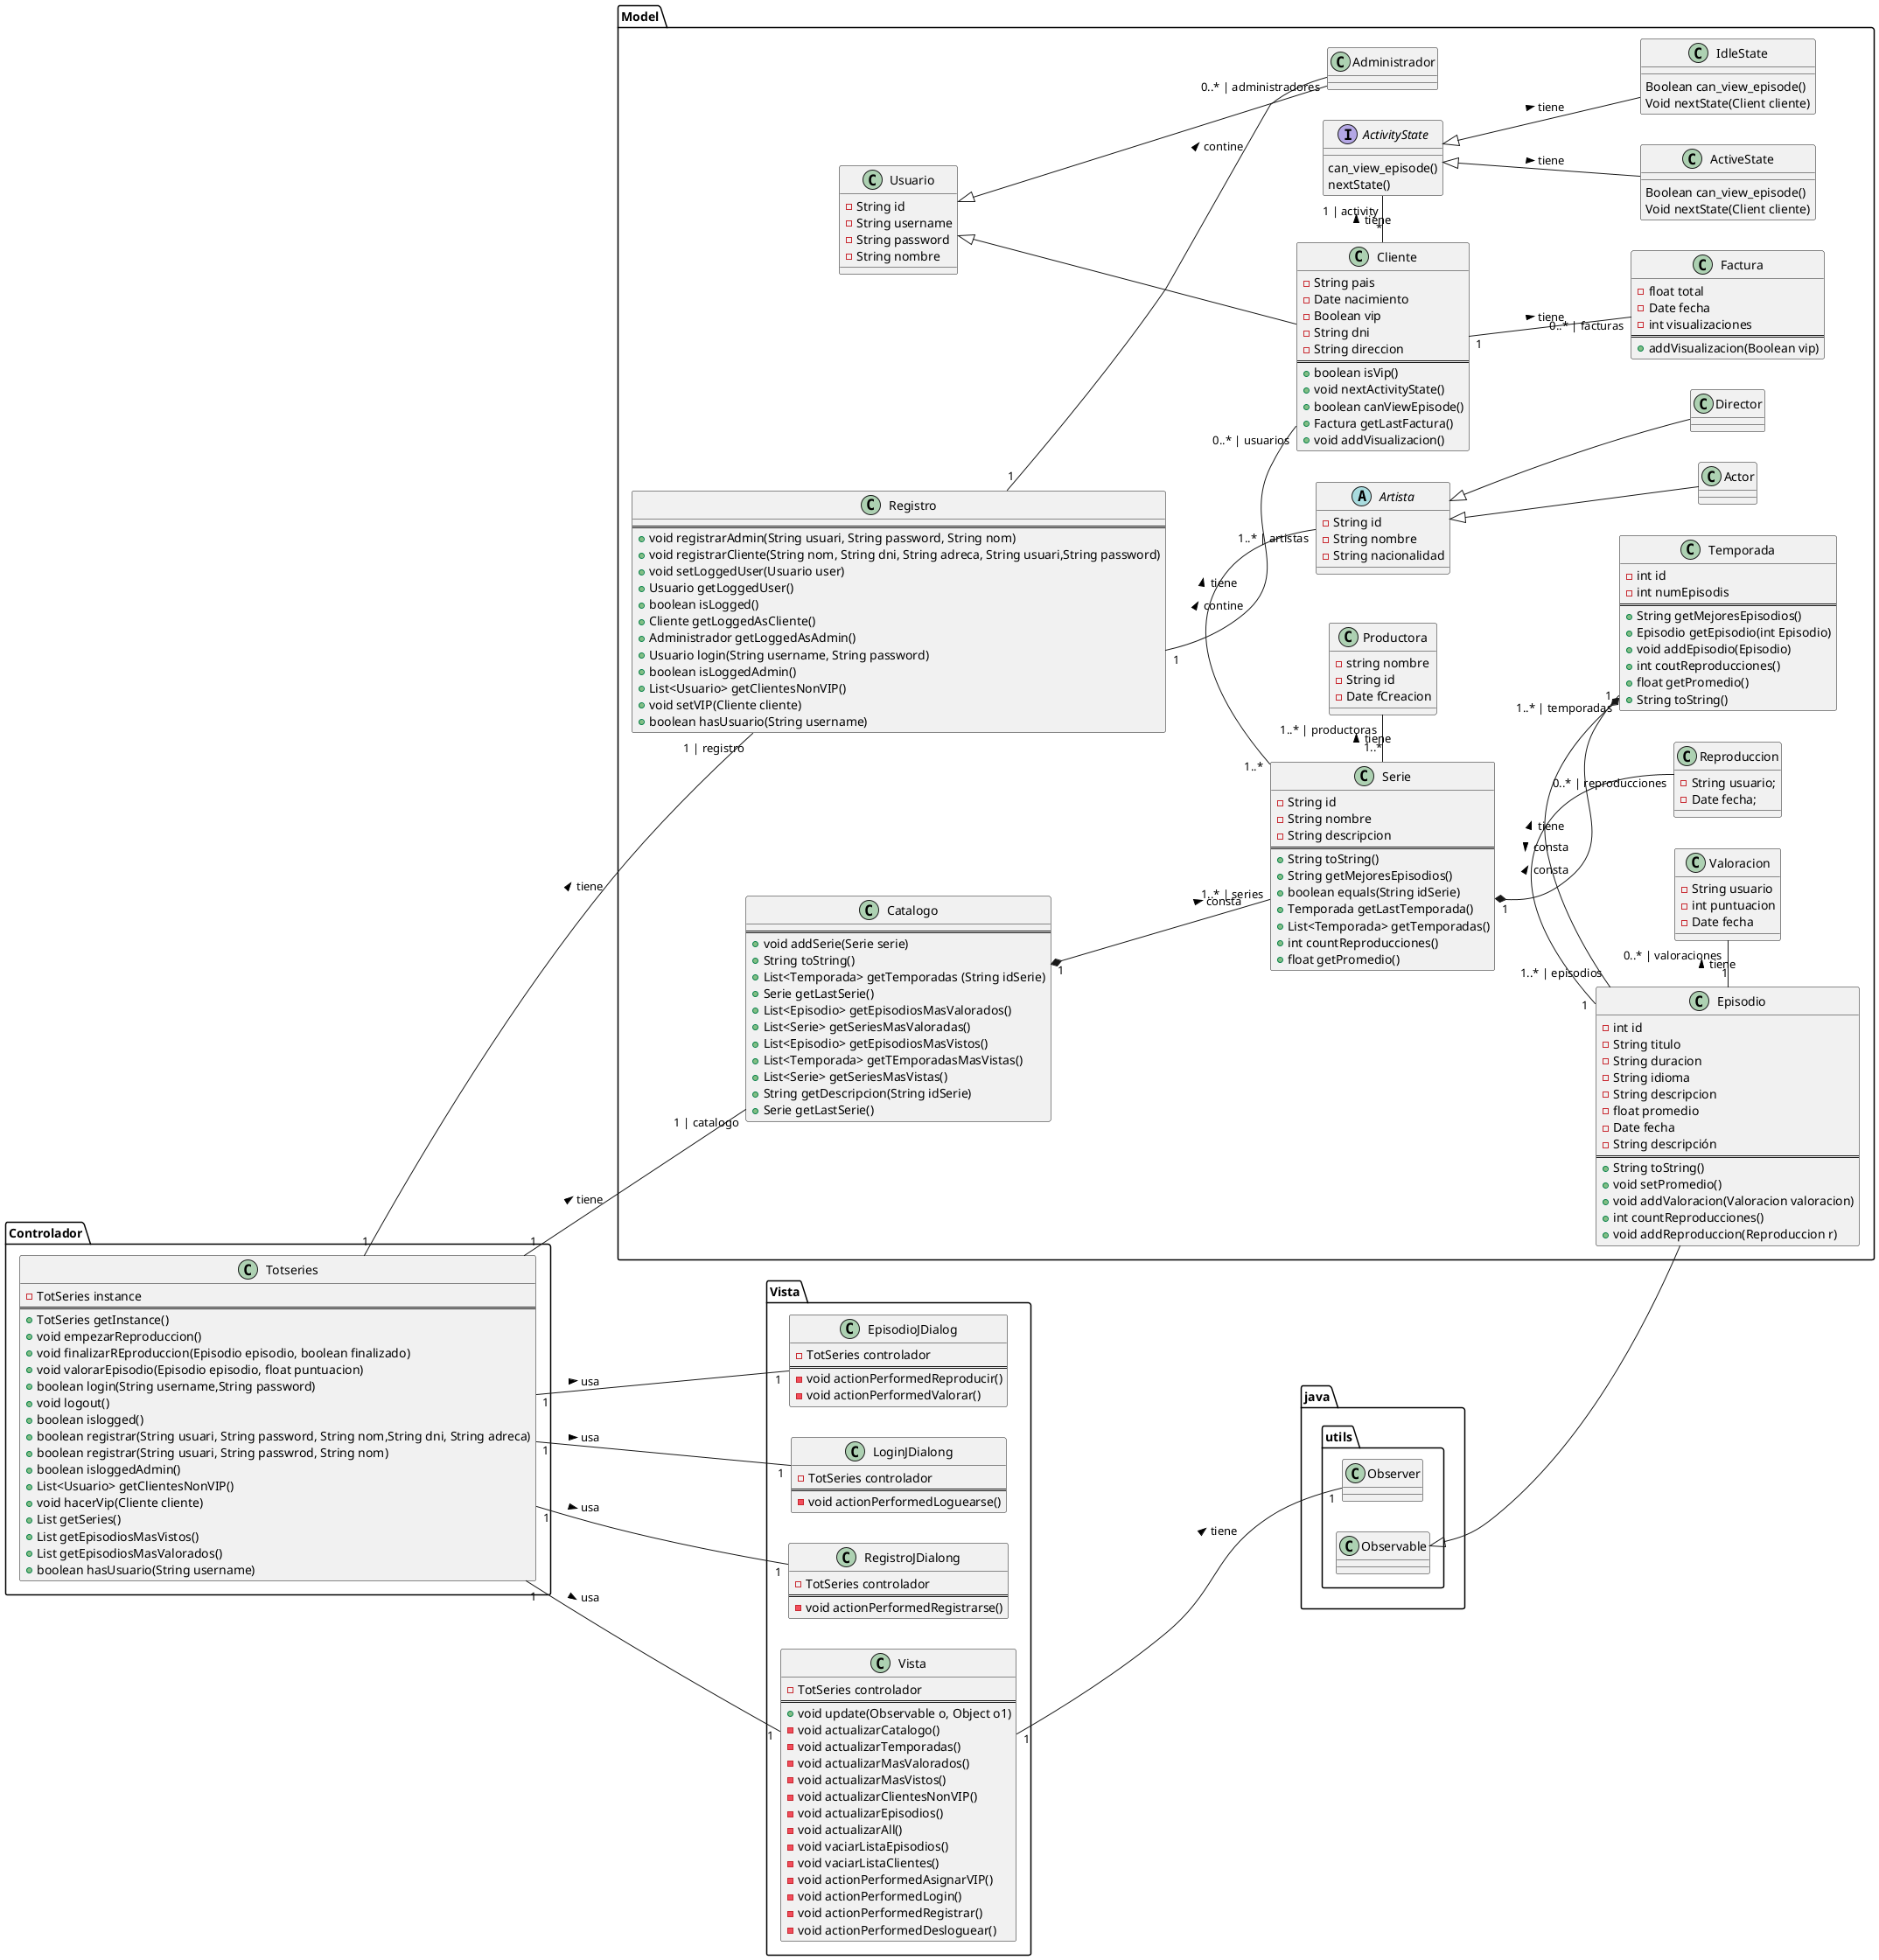 @startuml

left to right direction

'title Diagrama de Dominio para TotSeries

namespace Controlador {
    class Totseries{
    -TotSeries instance
    ==
    +TotSeries getInstance()
    +void empezarReproduccion()
    +void finalizarREproduccion(Episodio episodio, boolean finalizado)
    +void valorarEpisodio(Episodio episodio, float puntuacion)
    +boolean login(String username,String password)
    +void logout()
    +boolean islogged()
    +boolean registrar(String usuari, String password, String nom,String dni, String adreca)
    +boolean registrar(String usuari, String passwrod, String nom)
    +boolean isloggedAdmin()
    +List<Usuario> getClientesNonVIP()
    +void hacerVip(Cliente cliente)
    +List getSeries()
    +List getEpisodiosMasVistos()
    +List getEpisodiosMasValorados()
    +boolean hasUsuario(String username)
    }
    
}

namespace Vista {

    class EpisodioJDialog{
    -TotSeries controlador
    ==
    -void actionPerformedReproducir()
    -void actionPerformedValorar()
    }
    class LoginJDialong{
    -TotSeries controlador
    ==
    - void actionPerformedLoguearse()
    }
    class RegistroJDialong{
    -TotSeries controlador
    ==
    - void actionPerformedRegistrarse() 
    }
    class Vista{
    -TotSeries controlador
    ==
    + void update(Observable o, Object o1)
    - void actualizarCatalogo()
    - void actualizarTemporadas()
    - void actualizarMasValorados()
    - void actualizarMasVistos()
    - void actualizarClientesNonVIP()
    - void actualizarEpisodios()
    - void actualizarAll()
    - void vaciarListaEpisodios()
    - void vaciarListaClientes()
    - void actionPerformedAsignarVIP()
    - void actionPerformedLogin()
    - void actionPerformedRegistrar()
    - void actionPerformedDesloguear()
    }

}
namespace java.utils {
    class Observer{
    }
    class Observable{
    }
}
namespace Model {

    class Registro{
    ==
    +void registrarAdmin(String usuari, String password, String nom)
    +void registrarCliente(String nom, String dni, String adreca, String usuari,String password)
    +void setLoggedUser(Usuario user)
    +Usuario getLoggedUser()
    +boolean isLogged()
    +Cliente getLoggedAsCliente()
    +Administrador getLoggedAsAdmin()
    +Usuario login(String username, String password)
    +boolean isLoggedAdmin()
    +List<Usuario> getClientesNonVIP()
    +void setVIP(Cliente cliente)
    +boolean hasUsuario(String username)
    }

    class Usuario {
        - String id
        - String username
        - String password
        - String nombre
    }
    class Cliente {
        - String pais
        - Date nacimiento
        - Boolean vip
        - String dni
        - String direccion
        ==
        + boolean isVip()
        + void nextActivityState()
        + boolean canViewEpisode()
        + Factura getLastFactura()
        + void addVisualizacion()
    }
    
    '###############################################
    interface ActivityState{
        can_view_episode()
        nextState()
    }
    
    class IdleState{
        Boolean can_view_episode()
        Void nextState(Client cliente)
    }

    class ActiveState{
        Boolean can_view_episode()
        Void nextState(Client cliente)
    }

    '#####################################
    class Administrador{
    }

    class Factura{
        -float total
        -Date fecha
        -int visualizaciones
        ==
        + addVisualizacion(Boolean vip)
    }
    
    class Catalogo{
        ==
        + void addSerie(Serie serie)
        + String toString()
        + List<Temporada> getTemporadas (String idSerie)
        + Serie getLastSerie()
        + List<Episodio> getEpisodiosMasValorados()
        + List<Serie> getSeriesMasValoradas()
        + List<Episodio> getEpisodiosMasVistos()
        + List<Temporada> getTEmporadasMasVistas()
        + List<Serie> getSeriesMasVistas()
        + String getDescripcion(String idSerie)
        + Serie getLastSerie()
    }
    class Temporada{
        - int id
        - int numEpisodis
        ==
        + String getMejoresEpisodios()
        +Episodio getEpisodio(int Episodio)
        + void addEpisodio(Episodio)
        +int coutReproducciones()
        +float getPromedio()
        +String toString()
    }

    class Serie{
        -String id
        -String nombre
        -String descripcion
        ==
        + String toString()
        + String getMejoresEpisodios()
        + boolean equals(String idSerie)
        + Temporada getLastTemporada()
        + List<Temporada> getTemporadas()
        + int countReproducciones()
        + float getPromedio()
    }
    class Valoracion{
        -String usuario
        -int puntuacion
        -Date fecha
    }
    
    class Episodio {
        - int id
        - String titulo
        - String duracion
        - String idioma
        - String descripcion
        - float promedio
        - Date fecha
        - String descripción
        ==
        + String toString()
        + void setPromedio()
        + void addValoracion(Valoracion valoracion)
        + int countReproducciones()
        + void addReproduccion(Reproduccion r)
    }

    class Reproduccion{
        - String usuario;
        - Date fecha;
    }
    abstract class Artista {
        - String id
        - String nombre
        - String nacionalidad
    }

    class Productora {
        - string nombre
        - String id
        - Date fCreacion
    }

    class Actor{
    }
    class Director{
    }

    Registro "1" -- "0..* | usuarios" Cliente : contine >
    Registro "1" -- "0..* | administradores" Administrador : contine >

    Usuario <|- Cliente
    Usuario <|-- Administrador
    Cliente "1" -- "0..* | facturas" Factura : tiene >  
    Artista  <|-- Actor
    Artista  <|-- Director

    Catalogo "1" *-- "1..* | series" Serie : consta >
    Serie "1" *-- "1..* | temporadas" Temporada : consta >
    Serie "1..*" - "1..* | artistas" Artista : tiene >
    Serie "1..*" - "1..* | productoras" Productora : tiene >
    Temporada "1" *- "1..* | episodios" Episodio : consta >
    Episodio "1" - "0..* | valoraciones" Valoracion : tiene >
    Episodio "1" - "0..* | reproducciones" Reproduccion : tiene >
    
    Cliente "*" - "1 | activity" ActivityState : tiene >
    ActivityState <|-- IdleState : tiene >
    ActivityState <|-- ActiveState : tiene >
}
Controlador.Totseries "1" -- "1" Vista.Vista : usa >
Controlador.Totseries "1" -- "1" Vista.LoginJDialong : usa >
Controlador.Totseries "1" -- "1" Vista.RegistroJDialong : usa >
Controlador.Totseries "1" -- "1" Vista.EpisodioJDialog : usa >

Controlador.Totseries "1" -- "1 | catalogo" Model.Catalogo : tiene >
Controlador.Totseries "1" -- "1 | registro" Model.Registro : tiene >
Vista.Vista "1" -- "1" java.utils.Observer :tiene >
java.utils.Observable <|-- Model.Episodio
@enduml